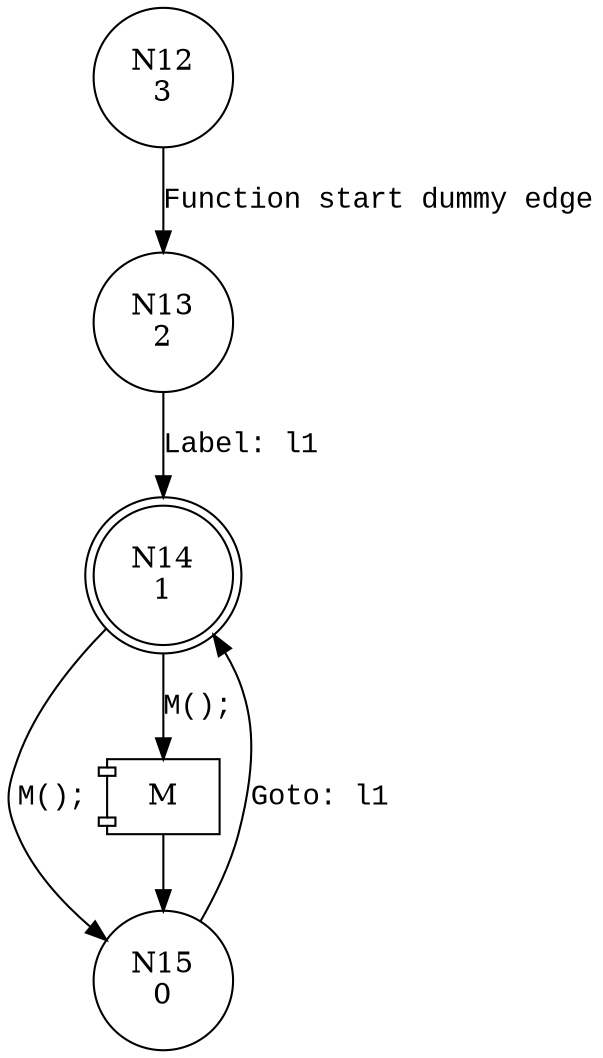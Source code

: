 digraph binarytree {
12 [shape="circle" label="N12\n3"]
13 [shape="circle" label="N13\n2"]
14 [shape="doublecircle" label="N14\n1"]
15 [shape="circle" label="N15\n0"]
12 -> 13 [label="Function start dummy edge" fontname="Courier New"]
100001 [shape="component" label="M"]
14 -> 100001 [label="M();" fontname="Courier New"]
100001 -> 15 [label="" fontname="Courier New"]
14 -> 15 [label="M();" fontname="Courier New"]
15 -> 14 [label="Goto: l1" fontname="Courier New"]
13 -> 14 [label="Label: l1" fontname="Courier New"]
}